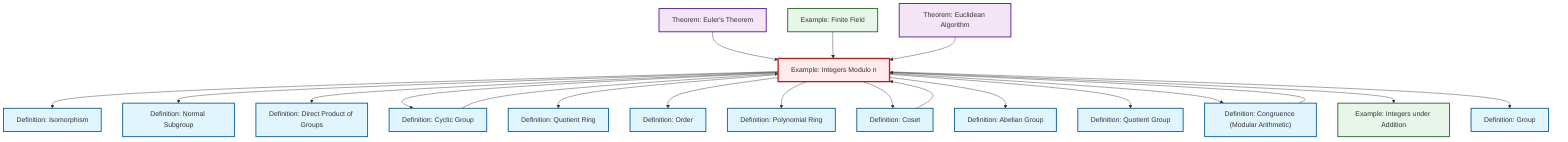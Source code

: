 graph TD
    classDef definition fill:#e1f5fe,stroke:#01579b,stroke-width:2px
    classDef theorem fill:#f3e5f5,stroke:#4a148c,stroke-width:2px
    classDef axiom fill:#fff3e0,stroke:#e65100,stroke-width:2px
    classDef example fill:#e8f5e9,stroke:#1b5e20,stroke-width:2px
    classDef current fill:#ffebee,stroke:#b71c1c,stroke-width:3px
    thm-euclidean-algorithm["Theorem: Euclidean Algorithm"]:::theorem
    def-normal-subgroup["Definition: Normal Subgroup"]:::definition
    def-cyclic-group["Definition: Cyclic Group"]:::definition
    def-order["Definition: Order"]:::definition
    def-direct-product["Definition: Direct Product of Groups"]:::definition
    def-quotient-group["Definition: Quotient Group"]:::definition
    ex-integers-addition["Example: Integers under Addition"]:::example
    thm-euler["Theorem: Euler's Theorem"]:::theorem
    def-isomorphism["Definition: Isomorphism"]:::definition
    ex-quotient-integers-mod-n["Example: Integers Modulo n"]:::example
    def-congruence["Definition: Congruence (Modular Arithmetic)"]:::definition
    def-polynomial-ring["Definition: Polynomial Ring"]:::definition
    def-group["Definition: Group"]:::definition
    def-coset["Definition: Coset"]:::definition
    def-quotient-ring["Definition: Quotient Ring"]:::definition
    ex-finite-field["Example: Finite Field"]:::example
    def-abelian-group["Definition: Abelian Group"]:::definition
    ex-quotient-integers-mod-n --> def-isomorphism
    ex-quotient-integers-mod-n --> def-normal-subgroup
    ex-quotient-integers-mod-n --> def-direct-product
    ex-quotient-integers-mod-n --> def-cyclic-group
    thm-euler --> ex-quotient-integers-mod-n
    ex-quotient-integers-mod-n --> def-quotient-ring
    ex-quotient-integers-mod-n --> def-order
    ex-quotient-integers-mod-n --> def-polynomial-ring
    def-cyclic-group --> ex-quotient-integers-mod-n
    ex-quotient-integers-mod-n --> def-coset
    ex-quotient-integers-mod-n --> def-abelian-group
    ex-finite-field --> ex-quotient-integers-mod-n
    ex-quotient-integers-mod-n --> def-quotient-group
    ex-quotient-integers-mod-n --> def-congruence
    thm-euclidean-algorithm --> ex-quotient-integers-mod-n
    ex-quotient-integers-mod-n --> ex-integers-addition
    def-coset --> ex-quotient-integers-mod-n
    def-congruence --> ex-quotient-integers-mod-n
    ex-quotient-integers-mod-n --> def-group
    class ex-quotient-integers-mod-n current